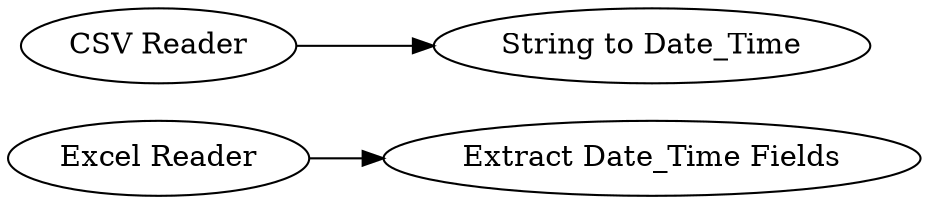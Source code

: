 digraph {
	20 [label="Excel Reader"]
	23 [label="String to Date_Time"]
	30 [label="CSV Reader"]
	31 [label="Extract Date_Time Fields"]
	20 -> 31
	30 -> 23
	rankdir=LR
}
